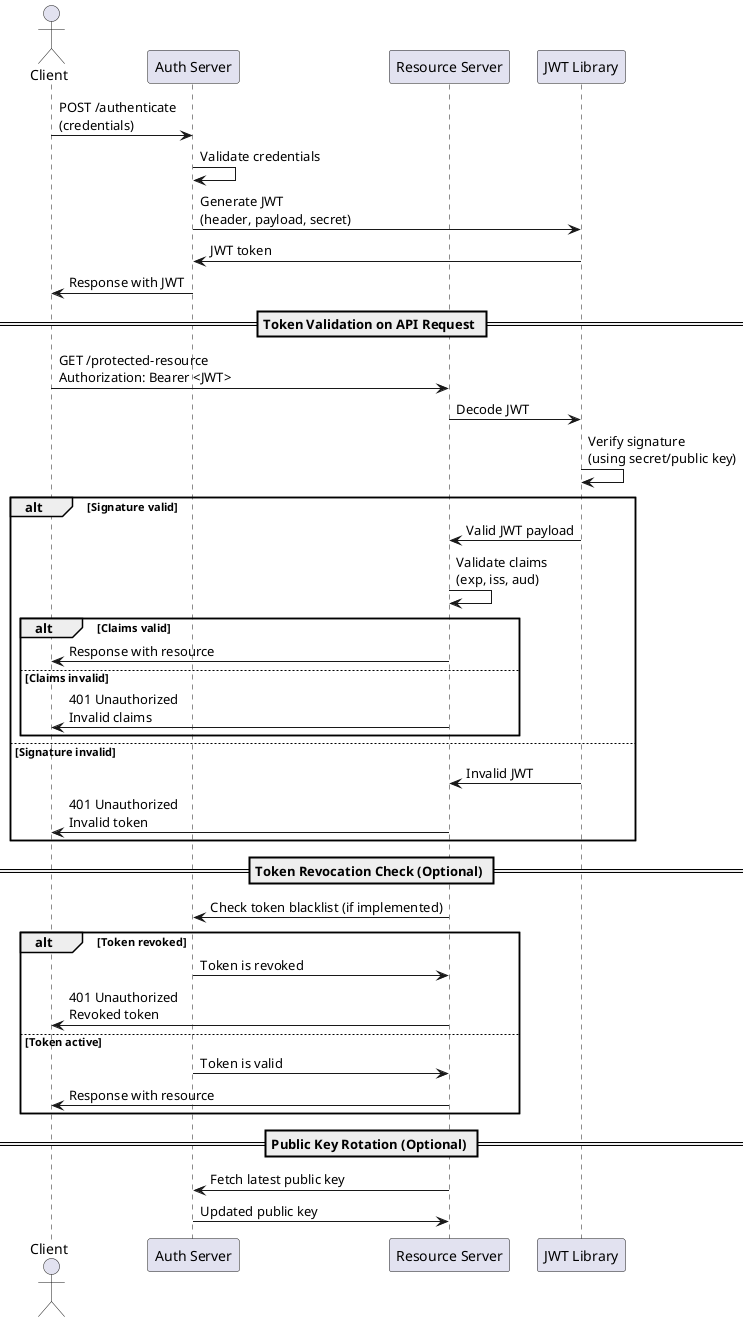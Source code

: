 @startuml
skinparam linetype ortho

actor Client
participant "Auth Server" as AuthServer
participant "Resource Server" as ResourceServer
participant "JWT Library" as JWTLibrary

Client -> AuthServer: POST /authenticate\n(credentials)
AuthServer -> AuthServer: Validate credentials
AuthServer -> JWTLibrary: Generate JWT\n(header, payload, secret)
JWTLibrary -> AuthServer: JWT token
AuthServer -> Client: Response with JWT

== Token Validation on API Request ==

Client -> ResourceServer: GET /protected-resource\nAuthorization: Bearer <JWT>
ResourceServer -> JWTLibrary: Decode JWT
JWTLibrary -> JWTLibrary: Verify signature\n(using secret/public key)
alt Signature valid
    JWTLibrary -> ResourceServer: Valid JWT payload
    ResourceServer -> ResourceServer: Validate claims\n(exp, iss, aud)
    alt Claims valid
        ResourceServer -> Client: Response with resource
    else Claims invalid
        ResourceServer -> Client: 401 Unauthorized\nInvalid claims
    end
else Signature invalid
    JWTLibrary -> ResourceServer: Invalid JWT
    ResourceServer -> Client: 401 Unauthorized\nInvalid token
end

== Token Revocation Check (Optional) ==
ResourceServer -> AuthServer: Check token blacklist (if implemented)
alt Token revoked
    AuthServer -> ResourceServer: Token is revoked
    ResourceServer -> Client: 401 Unauthorized\nRevoked token
else Token active
    AuthServer -> ResourceServer: Token is valid
    ResourceServer -> Client: Response with resource
end

== Public Key Rotation (Optional) ==
ResourceServer -> AuthServer: Fetch latest public key
AuthServer -> ResourceServer: Updated public key

@enduml
